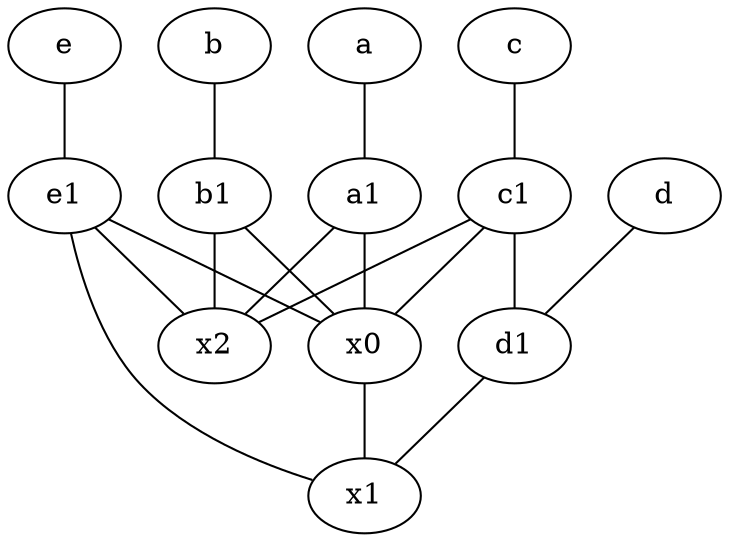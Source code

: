 graph {
	node [labelfontsize=50]
	e1 [labelfontsize=50 pos="7,7!"]
	d1 [labelfontsize=50 pos="3,5!"]
	a [labelfontsize=50 pos="8,2!"]
	c1 [labelfontsize=50 pos="4.5,3!"]
	x0 [labelfontsize=50]
	x2 [labelfontsize=50]
	b [labelfontsize=50 pos="10,4!"]
	e [labelfontsize=50 pos="7,9!"]
	d [labelfontsize=50 pos="2,5!"]
	x1 [labelfontsize=50]
	b1 [labelfontsize=50 pos="9,4!"]
	a1 [labelfontsize=50 pos="8,3!"]
	c [labelfontsize=50 pos="4.5,2!"]
	c -- c1
	e1 -- x1
	b1 -- x0
	e1 -- x2
	b1 -- x2
	e -- e1
	e1 -- x0
	b -- b1
	d -- d1
	c1 -- d1
	a1 -- x2
	a1 -- x0
	d1 -- x1
	c1 -- x0
	a -- a1
	c1 -- x2
	x0 -- x1
}
